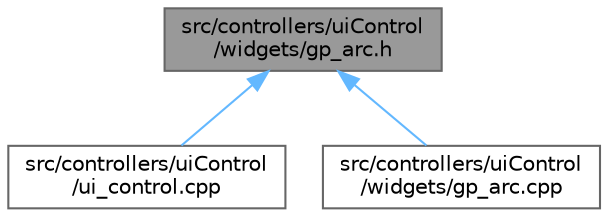digraph "src/controllers/uiControl/widgets/gp_arc.h"
{
 // LATEX_PDF_SIZE
  bgcolor="transparent";
  edge [fontname=Helvetica,fontsize=10,labelfontname=Helvetica,labelfontsize=10];
  node [fontname=Helvetica,fontsize=10,shape=box,height=0.2,width=0.4];
  Node1 [id="Node000001",label="src/controllers/uiControl\l/widgets/gp_arc.h",height=0.2,width=0.4,color="gray40", fillcolor="grey60", style="filled", fontcolor="black",tooltip=" "];
  Node1 -> Node2 [id="edge1_Node000001_Node000002",dir="back",color="steelblue1",style="solid",tooltip=" "];
  Node2 [id="Node000002",label="src/controllers/uiControl\l/ui_control.cpp",height=0.2,width=0.4,color="grey40", fillcolor="white", style="filled",URL="$ui__control_8cpp.html",tooltip=" "];
  Node1 -> Node3 [id="edge2_Node000001_Node000003",dir="back",color="steelblue1",style="solid",tooltip=" "];
  Node3 [id="Node000003",label="src/controllers/uiControl\l/widgets/gp_arc.cpp",height=0.2,width=0.4,color="grey40", fillcolor="white", style="filled",URL="$gp__arc_8cpp.html",tooltip=" "];
}
